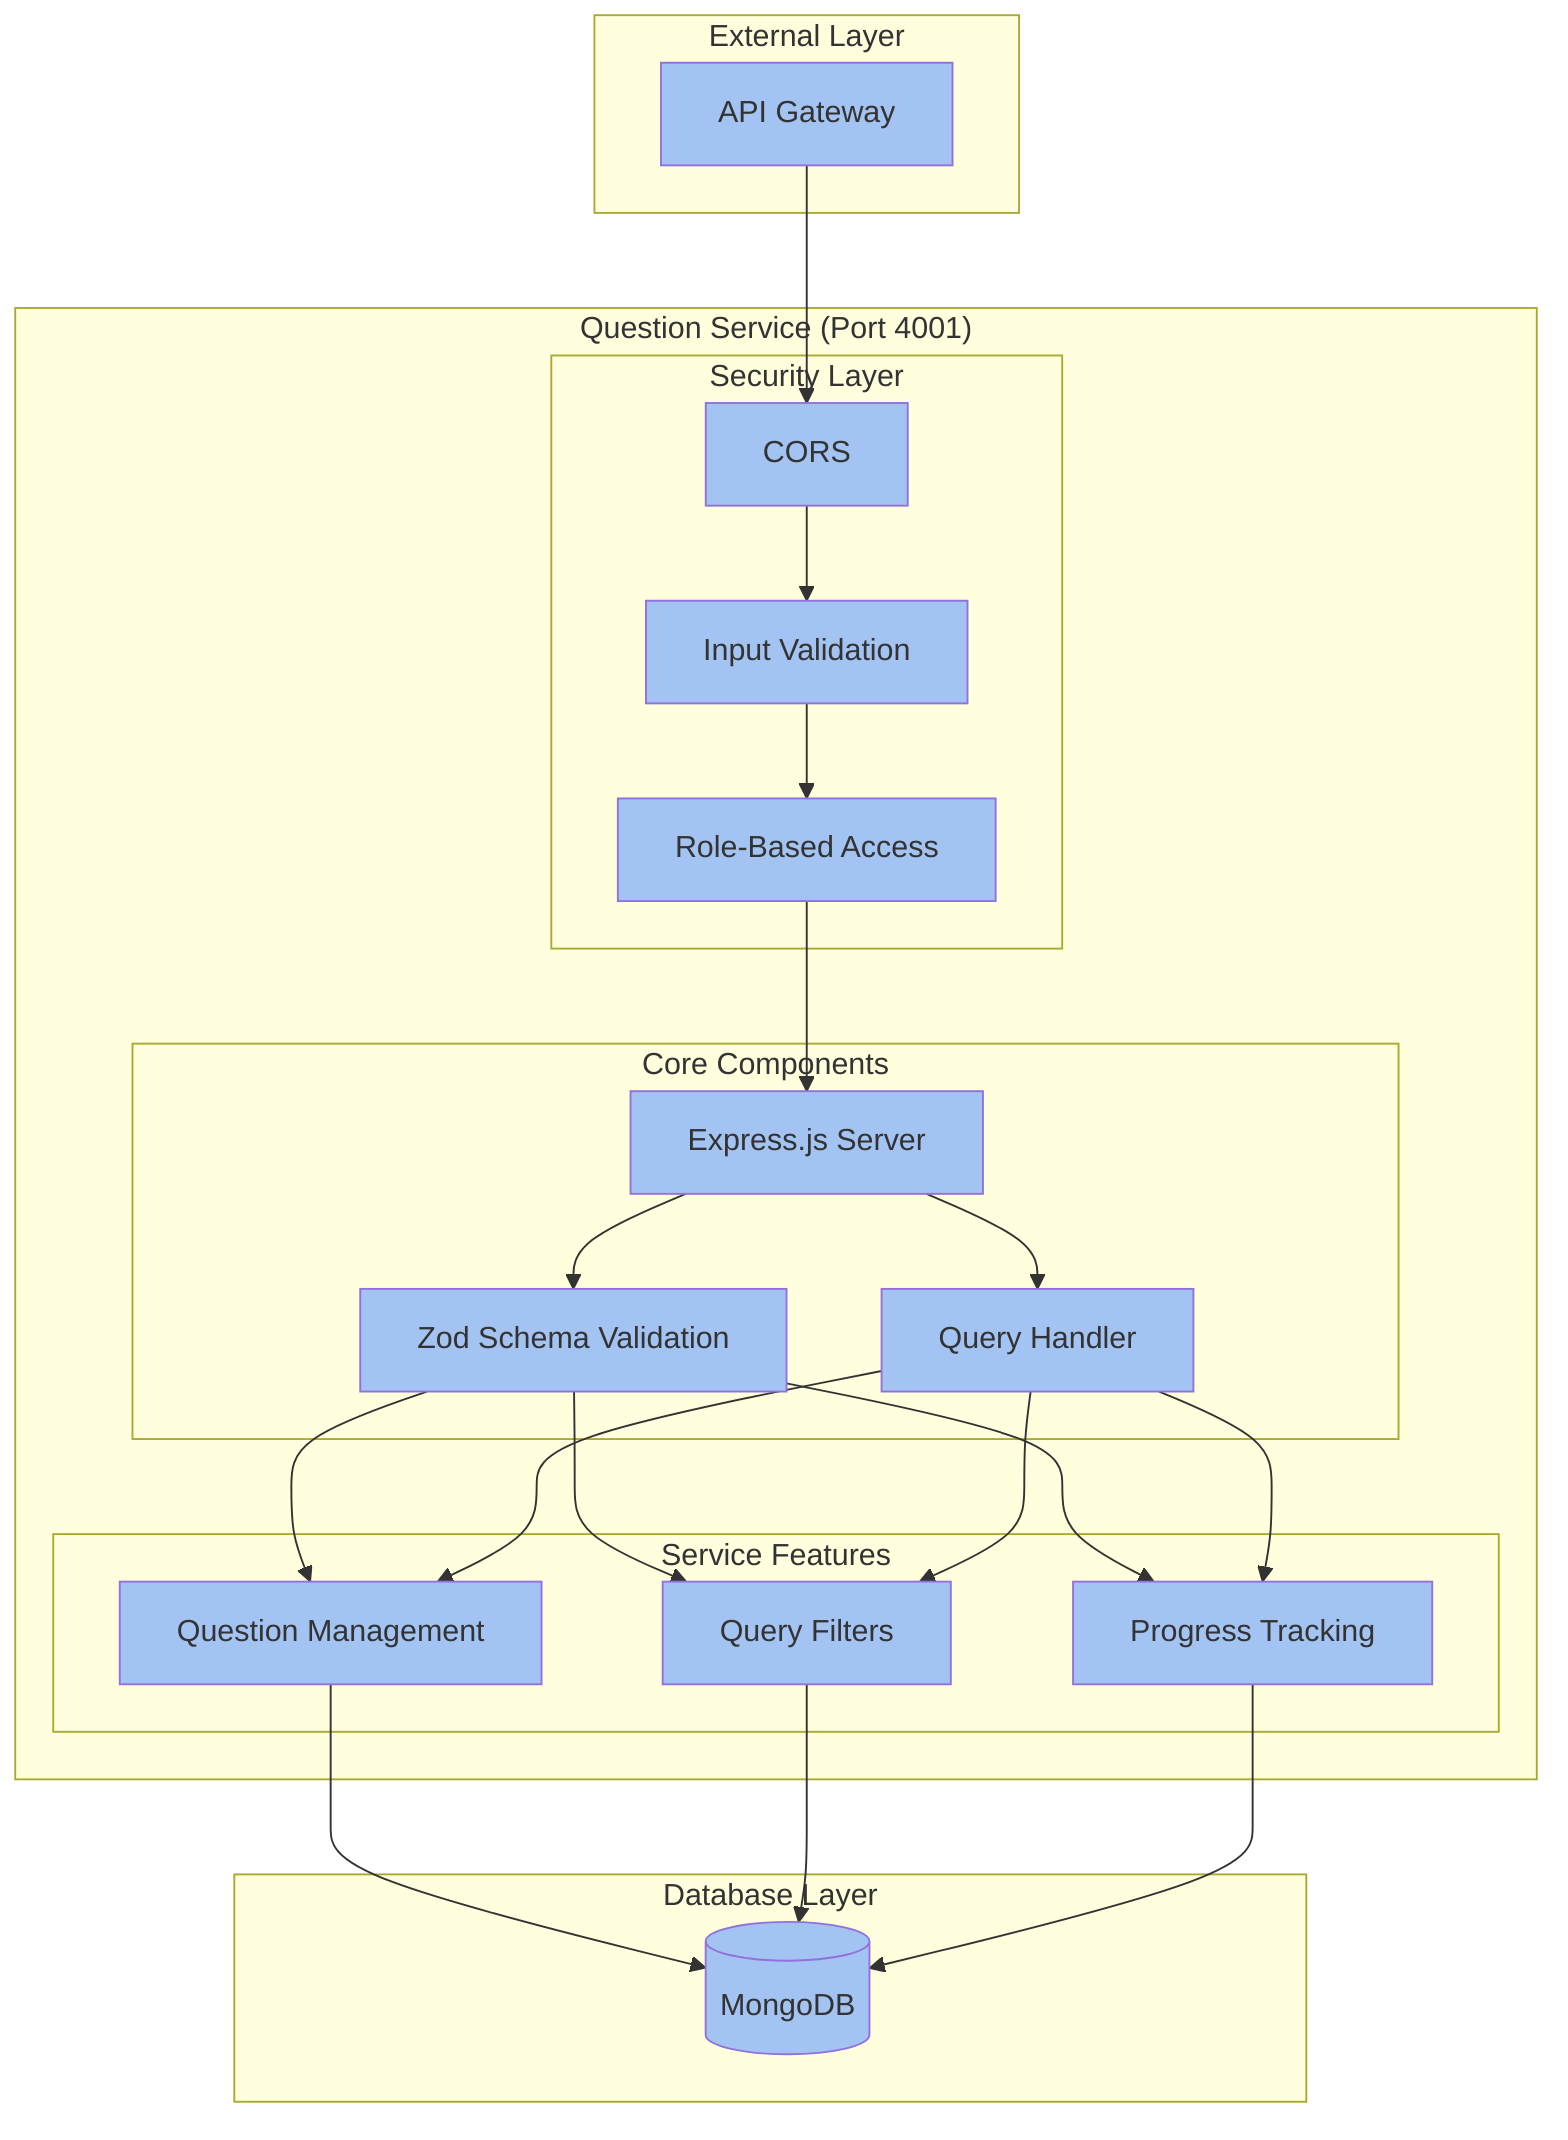graph TD
    subgraph "External Layer"
        API[API Gateway]
    end

    subgraph "Question Service (Port 4001)"
        subgraph "Security Layer"
            CORS[CORS]
            IV[Input Validation]
            RBA[Role-Based Access]
            CORS --> IV
            IV --> RBA
        end

        subgraph "Core Components"
            ES[Express.js Server]
            ZV[Zod Schema Validation]
            QH[Query Handler]
            ES --> ZV
            ES --> QH
        end

        subgraph "Service Features"
            QM[Question Management]
            QF[Query Filters]
            PT[Progress Tracking]
        end

        RBA --> ES
        ZV --> QM & QF & PT
        QH --> QM & QF & PT
    end

    subgraph "Database Layer"
        DB[(MongoDB)]
    end

    API --> CORS
    QM & QF & PT --> DB

    style API fill:#A3C4F3
    style CORS fill:#A3C4F3
    style IV fill:#A3C4F3
    style RBA fill:#A3C4F3
    style ES fill:#A3C4F3
    style ZV fill:#A3C4F3
    style QH fill:#A3C4F3
    style QM fill:#A3C4F3
    style QF fill:#A3C4F3
    style PT fill:#A3C4F3
    style DB fill:#A3C4F3